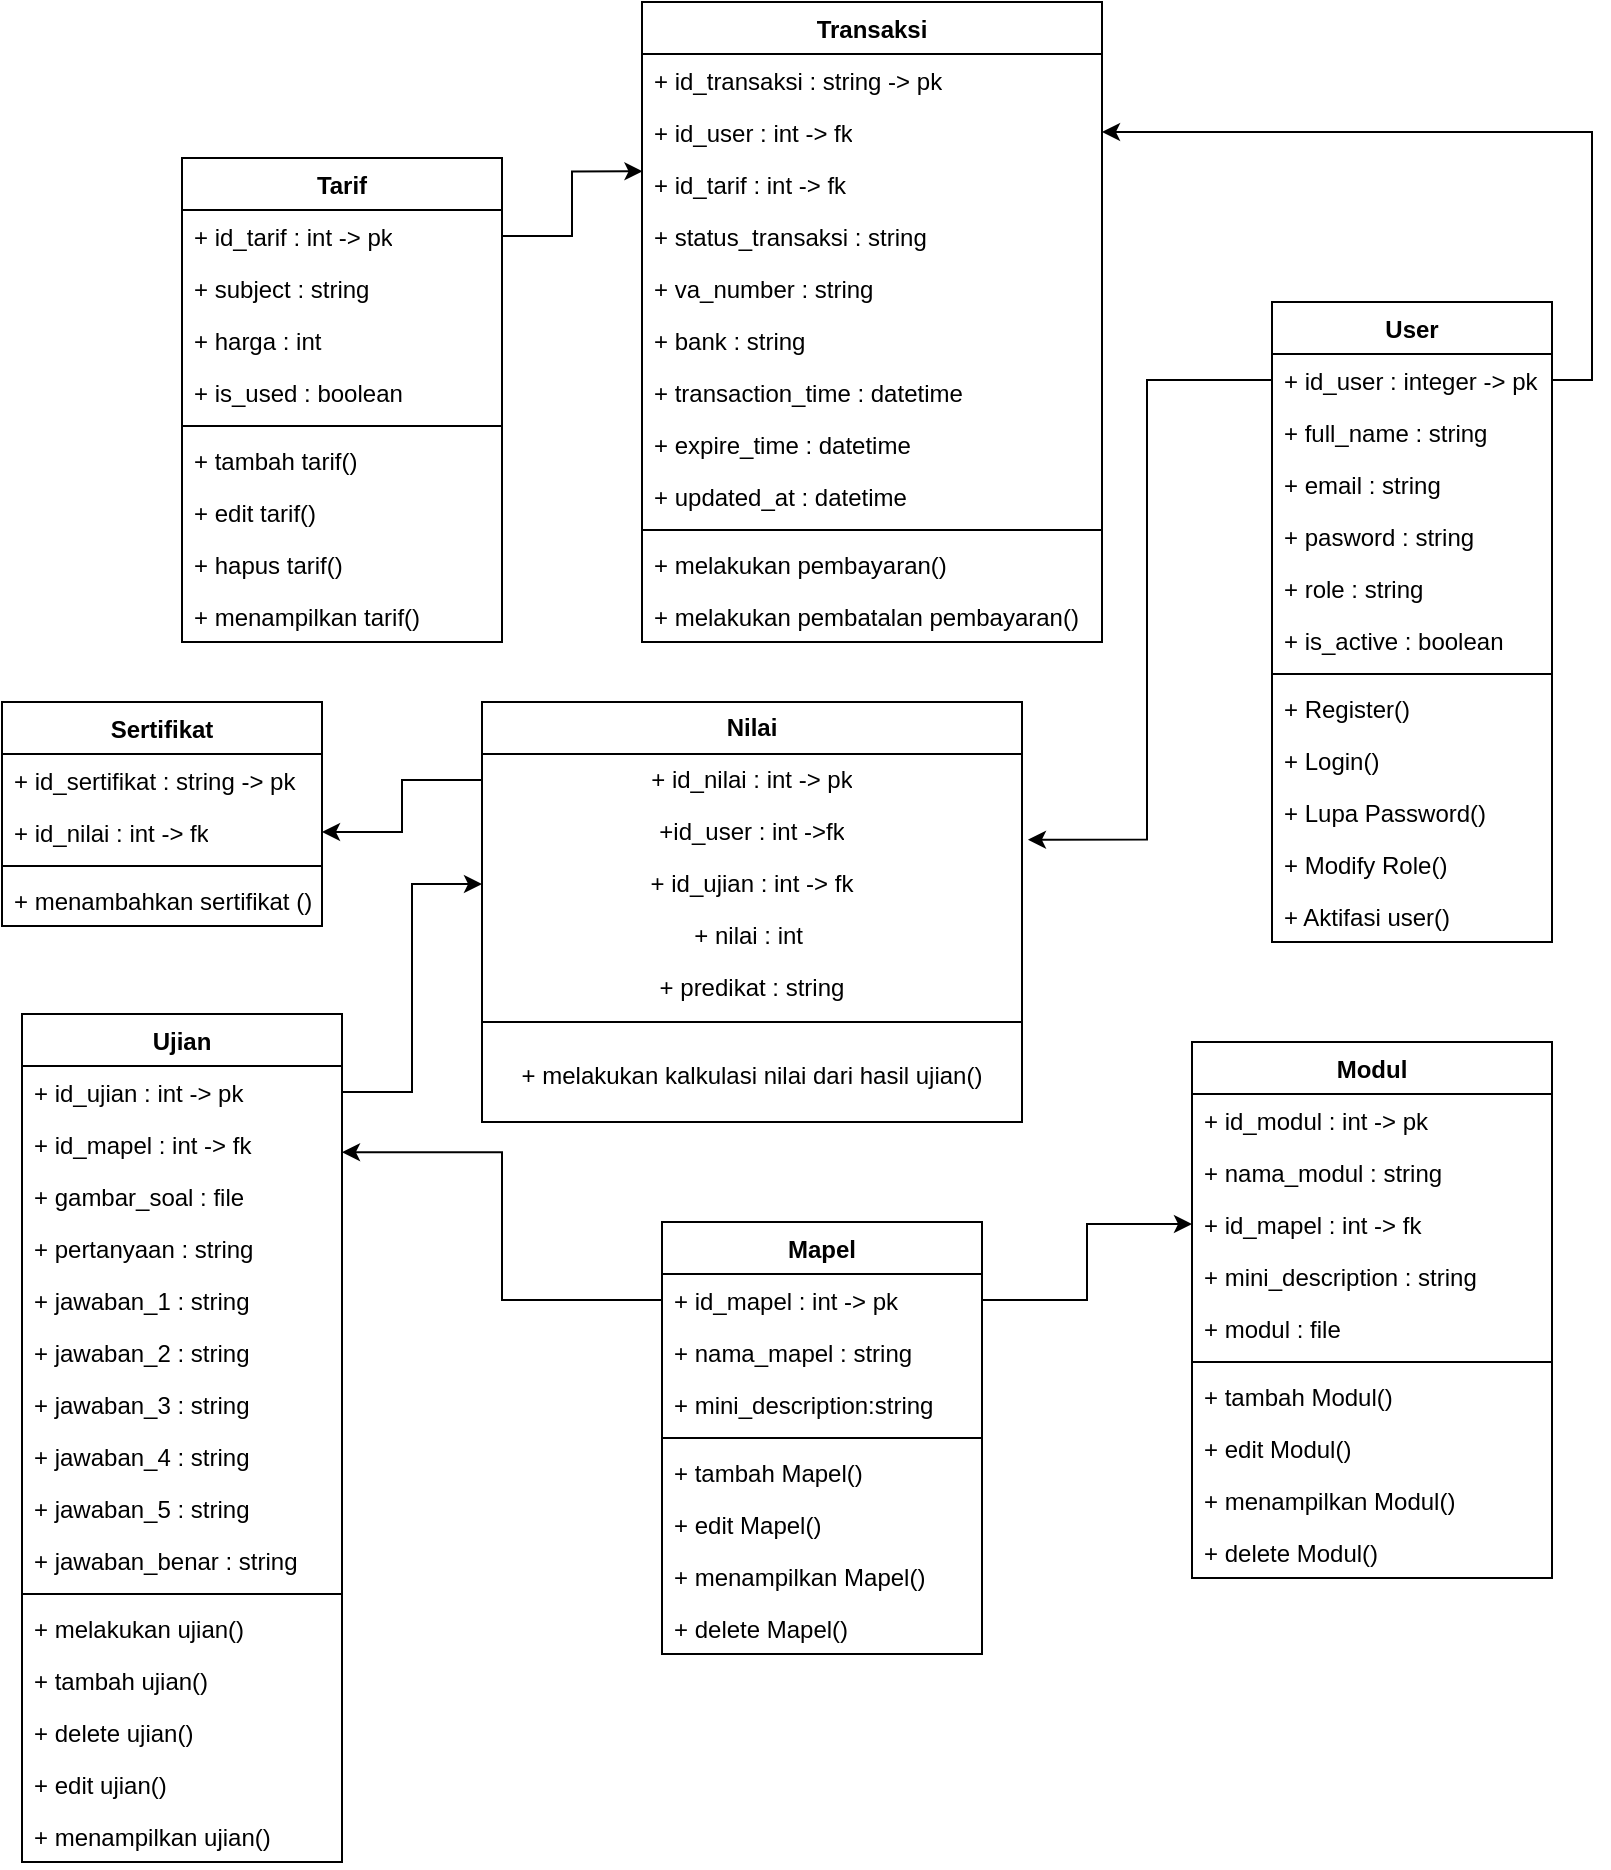 <mxfile version="24.2.5" type="device">
  <diagram name="Page-1" id="B4fe8eu-WXzVd2A35-ao">
    <mxGraphModel dx="1364" dy="843" grid="1" gridSize="10" guides="1" tooltips="1" connect="1" arrows="1" fold="1" page="1" pageScale="1" pageWidth="850" pageHeight="1100" math="0" shadow="0">
      <root>
        <mxCell id="0" />
        <mxCell id="1" parent="0" />
        <mxCell id="vKM1Qx6AVmLyCAvXreBE-1" value="User" style="swimlane;fontStyle=1;align=center;verticalAlign=top;childLayout=stackLayout;horizontal=1;startSize=26;horizontalStack=0;resizeParent=1;resizeParentMax=0;resizeLast=0;collapsible=1;marginBottom=0;whiteSpace=wrap;html=1;" parent="1" vertex="1">
          <mxGeometry x="660" y="210" width="140" height="320" as="geometry" />
        </mxCell>
        <mxCell id="vKM1Qx6AVmLyCAvXreBE-2" value="+ id_user : integer -&amp;gt; pk" style="text;strokeColor=none;fillColor=none;align=left;verticalAlign=top;spacingLeft=4;spacingRight=4;overflow=hidden;rotatable=0;points=[[0,0.5],[1,0.5]];portConstraint=eastwest;whiteSpace=wrap;html=1;" parent="vKM1Qx6AVmLyCAvXreBE-1" vertex="1">
          <mxGeometry y="26" width="140" height="26" as="geometry" />
        </mxCell>
        <mxCell id="vKM1Qx6AVmLyCAvXreBE-17" value="+ full_name : string" style="text;strokeColor=none;fillColor=none;align=left;verticalAlign=top;spacingLeft=4;spacingRight=4;overflow=hidden;rotatable=0;points=[[0,0.5],[1,0.5]];portConstraint=eastwest;whiteSpace=wrap;html=1;" parent="vKM1Qx6AVmLyCAvXreBE-1" vertex="1">
          <mxGeometry y="52" width="140" height="26" as="geometry" />
        </mxCell>
        <mxCell id="vKM1Qx6AVmLyCAvXreBE-5" value="+ email : string" style="text;strokeColor=none;fillColor=none;align=left;verticalAlign=top;spacingLeft=4;spacingRight=4;overflow=hidden;rotatable=0;points=[[0,0.5],[1,0.5]];portConstraint=eastwest;whiteSpace=wrap;html=1;" parent="vKM1Qx6AVmLyCAvXreBE-1" vertex="1">
          <mxGeometry y="78" width="140" height="26" as="geometry" />
        </mxCell>
        <mxCell id="vKM1Qx6AVmLyCAvXreBE-6" value="+ pasword : string" style="text;strokeColor=none;fillColor=none;align=left;verticalAlign=top;spacingLeft=4;spacingRight=4;overflow=hidden;rotatable=0;points=[[0,0.5],[1,0.5]];portConstraint=eastwest;whiteSpace=wrap;html=1;" parent="vKM1Qx6AVmLyCAvXreBE-1" vertex="1">
          <mxGeometry y="104" width="140" height="26" as="geometry" />
        </mxCell>
        <mxCell id="vKM1Qx6AVmLyCAvXreBE-7" value="+ role : string" style="text;strokeColor=none;fillColor=none;align=left;verticalAlign=top;spacingLeft=4;spacingRight=4;overflow=hidden;rotatable=0;points=[[0,0.5],[1,0.5]];portConstraint=eastwest;whiteSpace=wrap;html=1;" parent="vKM1Qx6AVmLyCAvXreBE-1" vertex="1">
          <mxGeometry y="130" width="140" height="26" as="geometry" />
        </mxCell>
        <mxCell id="vKM1Qx6AVmLyCAvXreBE-8" value="+ is_active : boolean" style="text;strokeColor=none;fillColor=none;align=left;verticalAlign=top;spacingLeft=4;spacingRight=4;overflow=hidden;rotatable=0;points=[[0,0.5],[1,0.5]];portConstraint=eastwest;whiteSpace=wrap;html=1;" parent="vKM1Qx6AVmLyCAvXreBE-1" vertex="1">
          <mxGeometry y="156" width="140" height="26" as="geometry" />
        </mxCell>
        <mxCell id="vKM1Qx6AVmLyCAvXreBE-3" value="" style="line;strokeWidth=1;fillColor=none;align=left;verticalAlign=middle;spacingTop=-1;spacingLeft=3;spacingRight=3;rotatable=0;labelPosition=right;points=[];portConstraint=eastwest;strokeColor=inherit;" parent="vKM1Qx6AVmLyCAvXreBE-1" vertex="1">
          <mxGeometry y="182" width="140" height="8" as="geometry" />
        </mxCell>
        <mxCell id="vKM1Qx6AVmLyCAvXreBE-4" value="+ Register()" style="text;strokeColor=none;fillColor=none;align=left;verticalAlign=top;spacingLeft=4;spacingRight=4;overflow=hidden;rotatable=0;points=[[0,0.5],[1,0.5]];portConstraint=eastwest;whiteSpace=wrap;html=1;" parent="vKM1Qx6AVmLyCAvXreBE-1" vertex="1">
          <mxGeometry y="190" width="140" height="26" as="geometry" />
        </mxCell>
        <mxCell id="vKM1Qx6AVmLyCAvXreBE-9" value="+ Login()" style="text;strokeColor=none;fillColor=none;align=left;verticalAlign=top;spacingLeft=4;spacingRight=4;overflow=hidden;rotatable=0;points=[[0,0.5],[1,0.5]];portConstraint=eastwest;whiteSpace=wrap;html=1;" parent="vKM1Qx6AVmLyCAvXreBE-1" vertex="1">
          <mxGeometry y="216" width="140" height="26" as="geometry" />
        </mxCell>
        <mxCell id="vKM1Qx6AVmLyCAvXreBE-10" value="+ Lupa Password()" style="text;strokeColor=none;fillColor=none;align=left;verticalAlign=top;spacingLeft=4;spacingRight=4;overflow=hidden;rotatable=0;points=[[0,0.5],[1,0.5]];portConstraint=eastwest;whiteSpace=wrap;html=1;" parent="vKM1Qx6AVmLyCAvXreBE-1" vertex="1">
          <mxGeometry y="242" width="140" height="26" as="geometry" />
        </mxCell>
        <mxCell id="vKM1Qx6AVmLyCAvXreBE-11" value="+ Modify Role()" style="text;strokeColor=none;fillColor=none;align=left;verticalAlign=top;spacingLeft=4;spacingRight=4;overflow=hidden;rotatable=0;points=[[0,0.5],[1,0.5]];portConstraint=eastwest;whiteSpace=wrap;html=1;" parent="vKM1Qx6AVmLyCAvXreBE-1" vertex="1">
          <mxGeometry y="268" width="140" height="26" as="geometry" />
        </mxCell>
        <mxCell id="vKM1Qx6AVmLyCAvXreBE-12" value="+ Aktifasi user()" style="text;strokeColor=none;fillColor=none;align=left;verticalAlign=top;spacingLeft=4;spacingRight=4;overflow=hidden;rotatable=0;points=[[0,0.5],[1,0.5]];portConstraint=eastwest;whiteSpace=wrap;html=1;" parent="vKM1Qx6AVmLyCAvXreBE-1" vertex="1">
          <mxGeometry y="294" width="140" height="26" as="geometry" />
        </mxCell>
        <mxCell id="vKM1Qx6AVmLyCAvXreBE-13" value="Transaksi" style="swimlane;fontStyle=1;align=center;verticalAlign=top;childLayout=stackLayout;horizontal=1;startSize=26;horizontalStack=0;resizeParent=1;resizeParentMax=0;resizeLast=0;collapsible=1;marginBottom=0;whiteSpace=wrap;html=1;" parent="1" vertex="1">
          <mxGeometry x="345" y="60" width="230" height="320" as="geometry" />
        </mxCell>
        <mxCell id="vKM1Qx6AVmLyCAvXreBE-14" value="+ id_transaksi : string -&amp;gt; pk" style="text;strokeColor=none;fillColor=none;align=left;verticalAlign=top;spacingLeft=4;spacingRight=4;overflow=hidden;rotatable=0;points=[[0,0.5],[1,0.5]];portConstraint=eastwest;whiteSpace=wrap;html=1;" parent="vKM1Qx6AVmLyCAvXreBE-13" vertex="1">
          <mxGeometry y="26" width="230" height="26" as="geometry" />
        </mxCell>
        <mxCell id="vKM1Qx6AVmLyCAvXreBE-18" value="+ id_user : int -&amp;gt; fk" style="text;strokeColor=none;fillColor=none;align=left;verticalAlign=top;spacingLeft=4;spacingRight=4;overflow=hidden;rotatable=0;points=[[0,0.5],[1,0.5]];portConstraint=eastwest;whiteSpace=wrap;html=1;" parent="vKM1Qx6AVmLyCAvXreBE-13" vertex="1">
          <mxGeometry y="52" width="230" height="26" as="geometry" />
        </mxCell>
        <mxCell id="vKM1Qx6AVmLyCAvXreBE-19" value="+ id_tarif : int -&amp;gt; fk" style="text;strokeColor=none;fillColor=none;align=left;verticalAlign=top;spacingLeft=4;spacingRight=4;overflow=hidden;rotatable=0;points=[[0,0.5],[1,0.5]];portConstraint=eastwest;whiteSpace=wrap;html=1;" parent="vKM1Qx6AVmLyCAvXreBE-13" vertex="1">
          <mxGeometry y="78" width="230" height="26" as="geometry" />
        </mxCell>
        <mxCell id="vKM1Qx6AVmLyCAvXreBE-20" value="+ status_transaksi : string" style="text;strokeColor=none;fillColor=none;align=left;verticalAlign=top;spacingLeft=4;spacingRight=4;overflow=hidden;rotatable=0;points=[[0,0.5],[1,0.5]];portConstraint=eastwest;whiteSpace=wrap;html=1;" parent="vKM1Qx6AVmLyCAvXreBE-13" vertex="1">
          <mxGeometry y="104" width="230" height="26" as="geometry" />
        </mxCell>
        <mxCell id="vKM1Qx6AVmLyCAvXreBE-21" value="+ va_number : string" style="text;strokeColor=none;fillColor=none;align=left;verticalAlign=top;spacingLeft=4;spacingRight=4;overflow=hidden;rotatable=0;points=[[0,0.5],[1,0.5]];portConstraint=eastwest;whiteSpace=wrap;html=1;" parent="vKM1Qx6AVmLyCAvXreBE-13" vertex="1">
          <mxGeometry y="130" width="230" height="26" as="geometry" />
        </mxCell>
        <mxCell id="vKM1Qx6AVmLyCAvXreBE-22" value="+ bank : string" style="text;strokeColor=none;fillColor=none;align=left;verticalAlign=top;spacingLeft=4;spacingRight=4;overflow=hidden;rotatable=0;points=[[0,0.5],[1,0.5]];portConstraint=eastwest;whiteSpace=wrap;html=1;" parent="vKM1Qx6AVmLyCAvXreBE-13" vertex="1">
          <mxGeometry y="156" width="230" height="26" as="geometry" />
        </mxCell>
        <mxCell id="vKM1Qx6AVmLyCAvXreBE-23" value="+ transaction_time : datetime" style="text;strokeColor=none;fillColor=none;align=left;verticalAlign=top;spacingLeft=4;spacingRight=4;overflow=hidden;rotatable=0;points=[[0,0.5],[1,0.5]];portConstraint=eastwest;whiteSpace=wrap;html=1;" parent="vKM1Qx6AVmLyCAvXreBE-13" vertex="1">
          <mxGeometry y="182" width="230" height="26" as="geometry" />
        </mxCell>
        <mxCell id="vKM1Qx6AVmLyCAvXreBE-25" value="+ expire_time : datetime" style="text;strokeColor=none;fillColor=none;align=left;verticalAlign=top;spacingLeft=4;spacingRight=4;overflow=hidden;rotatable=0;points=[[0,0.5],[1,0.5]];portConstraint=eastwest;whiteSpace=wrap;html=1;" parent="vKM1Qx6AVmLyCAvXreBE-13" vertex="1">
          <mxGeometry y="208" width="230" height="26" as="geometry" />
        </mxCell>
        <mxCell id="vKM1Qx6AVmLyCAvXreBE-26" value="+ updated_at : datetime" style="text;strokeColor=none;fillColor=none;align=left;verticalAlign=top;spacingLeft=4;spacingRight=4;overflow=hidden;rotatable=0;points=[[0,0.5],[1,0.5]];portConstraint=eastwest;whiteSpace=wrap;html=1;" parent="vKM1Qx6AVmLyCAvXreBE-13" vertex="1">
          <mxGeometry y="234" width="230" height="26" as="geometry" />
        </mxCell>
        <mxCell id="vKM1Qx6AVmLyCAvXreBE-15" value="" style="line;strokeWidth=1;fillColor=none;align=left;verticalAlign=middle;spacingTop=-1;spacingLeft=3;spacingRight=3;rotatable=0;labelPosition=right;points=[];portConstraint=eastwest;strokeColor=inherit;" parent="vKM1Qx6AVmLyCAvXreBE-13" vertex="1">
          <mxGeometry y="260" width="230" height="8" as="geometry" />
        </mxCell>
        <mxCell id="vKM1Qx6AVmLyCAvXreBE-16" value="+ melakukan pembayaran()" style="text;strokeColor=none;fillColor=none;align=left;verticalAlign=top;spacingLeft=4;spacingRight=4;overflow=hidden;rotatable=0;points=[[0,0.5],[1,0.5]];portConstraint=eastwest;whiteSpace=wrap;html=1;" parent="vKM1Qx6AVmLyCAvXreBE-13" vertex="1">
          <mxGeometry y="268" width="230" height="26" as="geometry" />
        </mxCell>
        <mxCell id="vKM1Qx6AVmLyCAvXreBE-27" value="+ melakukan pembatalan pembayaran()" style="text;strokeColor=none;fillColor=none;align=left;verticalAlign=top;spacingLeft=4;spacingRight=4;overflow=hidden;rotatable=0;points=[[0,0.5],[1,0.5]];portConstraint=eastwest;whiteSpace=wrap;html=1;" parent="vKM1Qx6AVmLyCAvXreBE-13" vertex="1">
          <mxGeometry y="294" width="230" height="26" as="geometry" />
        </mxCell>
        <mxCell id="vKM1Qx6AVmLyCAvXreBE-28" value="Mapel" style="swimlane;fontStyle=1;align=center;verticalAlign=top;childLayout=stackLayout;horizontal=1;startSize=26;horizontalStack=0;resizeParent=1;resizeParentMax=0;resizeLast=0;collapsible=1;marginBottom=0;whiteSpace=wrap;html=1;" parent="1" vertex="1">
          <mxGeometry x="355" y="670" width="160" height="216" as="geometry" />
        </mxCell>
        <mxCell id="vKM1Qx6AVmLyCAvXreBE-29" value="+ id_mapel : int -&amp;gt; pk" style="text;strokeColor=none;fillColor=none;align=left;verticalAlign=top;spacingLeft=4;spacingRight=4;overflow=hidden;rotatable=0;points=[[0,0.5],[1,0.5]];portConstraint=eastwest;whiteSpace=wrap;html=1;" parent="vKM1Qx6AVmLyCAvXreBE-28" vertex="1">
          <mxGeometry y="26" width="160" height="26" as="geometry" />
        </mxCell>
        <mxCell id="vKM1Qx6AVmLyCAvXreBE-32" value="+ nama_mapel : string" style="text;strokeColor=none;fillColor=none;align=left;verticalAlign=top;spacingLeft=4;spacingRight=4;overflow=hidden;rotatable=0;points=[[0,0.5],[1,0.5]];portConstraint=eastwest;whiteSpace=wrap;html=1;" parent="vKM1Qx6AVmLyCAvXreBE-28" vertex="1">
          <mxGeometry y="52" width="160" height="26" as="geometry" />
        </mxCell>
        <mxCell id="vKM1Qx6AVmLyCAvXreBE-33" value="+ mini_description:string" style="text;strokeColor=none;fillColor=none;align=left;verticalAlign=top;spacingLeft=4;spacingRight=4;overflow=hidden;rotatable=0;points=[[0,0.5],[1,0.5]];portConstraint=eastwest;whiteSpace=wrap;html=1;" parent="vKM1Qx6AVmLyCAvXreBE-28" vertex="1">
          <mxGeometry y="78" width="160" height="26" as="geometry" />
        </mxCell>
        <mxCell id="vKM1Qx6AVmLyCAvXreBE-30" value="" style="line;strokeWidth=1;fillColor=none;align=left;verticalAlign=middle;spacingTop=-1;spacingLeft=3;spacingRight=3;rotatable=0;labelPosition=right;points=[];portConstraint=eastwest;strokeColor=inherit;" parent="vKM1Qx6AVmLyCAvXreBE-28" vertex="1">
          <mxGeometry y="104" width="160" height="8" as="geometry" />
        </mxCell>
        <mxCell id="vKM1Qx6AVmLyCAvXreBE-31" value="+ tambah Mapel()" style="text;strokeColor=none;fillColor=none;align=left;verticalAlign=top;spacingLeft=4;spacingRight=4;overflow=hidden;rotatable=0;points=[[0,0.5],[1,0.5]];portConstraint=eastwest;whiteSpace=wrap;html=1;" parent="vKM1Qx6AVmLyCAvXreBE-28" vertex="1">
          <mxGeometry y="112" width="160" height="26" as="geometry" />
        </mxCell>
        <mxCell id="vKM1Qx6AVmLyCAvXreBE-34" value="+ edit Mapel()" style="text;strokeColor=none;fillColor=none;align=left;verticalAlign=top;spacingLeft=4;spacingRight=4;overflow=hidden;rotatable=0;points=[[0,0.5],[1,0.5]];portConstraint=eastwest;whiteSpace=wrap;html=1;" parent="vKM1Qx6AVmLyCAvXreBE-28" vertex="1">
          <mxGeometry y="138" width="160" height="26" as="geometry" />
        </mxCell>
        <mxCell id="vKM1Qx6AVmLyCAvXreBE-35" value="+ menampilkan Mapel()" style="text;strokeColor=none;fillColor=none;align=left;verticalAlign=top;spacingLeft=4;spacingRight=4;overflow=hidden;rotatable=0;points=[[0,0.5],[1,0.5]];portConstraint=eastwest;whiteSpace=wrap;html=1;" parent="vKM1Qx6AVmLyCAvXreBE-28" vertex="1">
          <mxGeometry y="164" width="160" height="26" as="geometry" />
        </mxCell>
        <mxCell id="vKM1Qx6AVmLyCAvXreBE-36" value="+ delete Mapel()" style="text;strokeColor=none;fillColor=none;align=left;verticalAlign=top;spacingLeft=4;spacingRight=4;overflow=hidden;rotatable=0;points=[[0,0.5],[1,0.5]];portConstraint=eastwest;whiteSpace=wrap;html=1;" parent="vKM1Qx6AVmLyCAvXreBE-28" vertex="1">
          <mxGeometry y="190" width="160" height="26" as="geometry" />
        </mxCell>
        <mxCell id="vKM1Qx6AVmLyCAvXreBE-37" value="Modul" style="swimlane;fontStyle=1;align=center;verticalAlign=top;childLayout=stackLayout;horizontal=1;startSize=26;horizontalStack=0;resizeParent=1;resizeParentMax=0;resizeLast=0;collapsible=1;marginBottom=0;whiteSpace=wrap;html=1;" parent="1" vertex="1">
          <mxGeometry x="620" y="580" width="180" height="268" as="geometry" />
        </mxCell>
        <mxCell id="vKM1Qx6AVmLyCAvXreBE-38" value="+ id_modul : int -&amp;gt; pk" style="text;strokeColor=none;fillColor=none;align=left;verticalAlign=top;spacingLeft=4;spacingRight=4;overflow=hidden;rotatable=0;points=[[0,0.5],[1,0.5]];portConstraint=eastwest;whiteSpace=wrap;html=1;" parent="vKM1Qx6AVmLyCAvXreBE-37" vertex="1">
          <mxGeometry y="26" width="180" height="26" as="geometry" />
        </mxCell>
        <mxCell id="vKM1Qx6AVmLyCAvXreBE-39" value="+ nama_modul : string" style="text;strokeColor=none;fillColor=none;align=left;verticalAlign=top;spacingLeft=4;spacingRight=4;overflow=hidden;rotatable=0;points=[[0,0.5],[1,0.5]];portConstraint=eastwest;whiteSpace=wrap;html=1;" parent="vKM1Qx6AVmLyCAvXreBE-37" vertex="1">
          <mxGeometry y="52" width="180" height="26" as="geometry" />
        </mxCell>
        <mxCell id="vKM1Qx6AVmLyCAvXreBE-40" value="+ id_mapel : int -&amp;gt; fk" style="text;strokeColor=none;fillColor=none;align=left;verticalAlign=top;spacingLeft=4;spacingRight=4;overflow=hidden;rotatable=0;points=[[0,0.5],[1,0.5]];portConstraint=eastwest;whiteSpace=wrap;html=1;" parent="vKM1Qx6AVmLyCAvXreBE-37" vertex="1">
          <mxGeometry y="78" width="180" height="26" as="geometry" />
        </mxCell>
        <mxCell id="vKM1Qx6AVmLyCAvXreBE-46" value="+ mini_description : string" style="text;strokeColor=none;fillColor=none;align=left;verticalAlign=top;spacingLeft=4;spacingRight=4;overflow=hidden;rotatable=0;points=[[0,0.5],[1,0.5]];portConstraint=eastwest;whiteSpace=wrap;html=1;" parent="vKM1Qx6AVmLyCAvXreBE-37" vertex="1">
          <mxGeometry y="104" width="180" height="26" as="geometry" />
        </mxCell>
        <mxCell id="vKM1Qx6AVmLyCAvXreBE-47" value="+ modul : file" style="text;strokeColor=none;fillColor=none;align=left;verticalAlign=top;spacingLeft=4;spacingRight=4;overflow=hidden;rotatable=0;points=[[0,0.5],[1,0.5]];portConstraint=eastwest;whiteSpace=wrap;html=1;" parent="vKM1Qx6AVmLyCAvXreBE-37" vertex="1">
          <mxGeometry y="130" width="180" height="26" as="geometry" />
        </mxCell>
        <mxCell id="vKM1Qx6AVmLyCAvXreBE-41" value="" style="line;strokeWidth=1;fillColor=none;align=left;verticalAlign=middle;spacingTop=-1;spacingLeft=3;spacingRight=3;rotatable=0;labelPosition=right;points=[];portConstraint=eastwest;strokeColor=inherit;" parent="vKM1Qx6AVmLyCAvXreBE-37" vertex="1">
          <mxGeometry y="156" width="180" height="8" as="geometry" />
        </mxCell>
        <mxCell id="vKM1Qx6AVmLyCAvXreBE-42" value="+ tambah Modul()" style="text;strokeColor=none;fillColor=none;align=left;verticalAlign=top;spacingLeft=4;spacingRight=4;overflow=hidden;rotatable=0;points=[[0,0.5],[1,0.5]];portConstraint=eastwest;whiteSpace=wrap;html=1;" parent="vKM1Qx6AVmLyCAvXreBE-37" vertex="1">
          <mxGeometry y="164" width="180" height="26" as="geometry" />
        </mxCell>
        <mxCell id="vKM1Qx6AVmLyCAvXreBE-43" value="+ edit Modul()" style="text;strokeColor=none;fillColor=none;align=left;verticalAlign=top;spacingLeft=4;spacingRight=4;overflow=hidden;rotatable=0;points=[[0,0.5],[1,0.5]];portConstraint=eastwest;whiteSpace=wrap;html=1;" parent="vKM1Qx6AVmLyCAvXreBE-37" vertex="1">
          <mxGeometry y="190" width="180" height="26" as="geometry" />
        </mxCell>
        <mxCell id="vKM1Qx6AVmLyCAvXreBE-44" value="+ menampilkan Modul()" style="text;strokeColor=none;fillColor=none;align=left;verticalAlign=top;spacingLeft=4;spacingRight=4;overflow=hidden;rotatable=0;points=[[0,0.5],[1,0.5]];portConstraint=eastwest;whiteSpace=wrap;html=1;" parent="vKM1Qx6AVmLyCAvXreBE-37" vertex="1">
          <mxGeometry y="216" width="180" height="26" as="geometry" />
        </mxCell>
        <mxCell id="vKM1Qx6AVmLyCAvXreBE-45" value="+ delete Modul()" style="text;strokeColor=none;fillColor=none;align=left;verticalAlign=top;spacingLeft=4;spacingRight=4;overflow=hidden;rotatable=0;points=[[0,0.5],[1,0.5]];portConstraint=eastwest;whiteSpace=wrap;html=1;" parent="vKM1Qx6AVmLyCAvXreBE-37" vertex="1">
          <mxGeometry y="242" width="180" height="26" as="geometry" />
        </mxCell>
        <mxCell id="vKM1Qx6AVmLyCAvXreBE-50" value="Tarif" style="swimlane;fontStyle=1;align=center;verticalAlign=top;childLayout=stackLayout;horizontal=1;startSize=26;horizontalStack=0;resizeParent=1;resizeParentMax=0;resizeLast=0;collapsible=1;marginBottom=0;whiteSpace=wrap;html=1;" parent="1" vertex="1">
          <mxGeometry x="115" y="138" width="160" height="242" as="geometry" />
        </mxCell>
        <mxCell id="vKM1Qx6AVmLyCAvXreBE-51" value="+ id_tarif : int -&amp;gt; pk" style="text;strokeColor=none;fillColor=none;align=left;verticalAlign=top;spacingLeft=4;spacingRight=4;overflow=hidden;rotatable=0;points=[[0,0.5],[1,0.5]];portConstraint=eastwest;whiteSpace=wrap;html=1;" parent="vKM1Qx6AVmLyCAvXreBE-50" vertex="1">
          <mxGeometry y="26" width="160" height="26" as="geometry" />
        </mxCell>
        <mxCell id="vKM1Qx6AVmLyCAvXreBE-54" value="+ subject : string" style="text;strokeColor=none;fillColor=none;align=left;verticalAlign=top;spacingLeft=4;spacingRight=4;overflow=hidden;rotatable=0;points=[[0,0.5],[1,0.5]];portConstraint=eastwest;whiteSpace=wrap;html=1;" parent="vKM1Qx6AVmLyCAvXreBE-50" vertex="1">
          <mxGeometry y="52" width="160" height="26" as="geometry" />
        </mxCell>
        <mxCell id="vKM1Qx6AVmLyCAvXreBE-55" value="+ harga : int" style="text;strokeColor=none;fillColor=none;align=left;verticalAlign=top;spacingLeft=4;spacingRight=4;overflow=hidden;rotatable=0;points=[[0,0.5],[1,0.5]];portConstraint=eastwest;whiteSpace=wrap;html=1;" parent="vKM1Qx6AVmLyCAvXreBE-50" vertex="1">
          <mxGeometry y="78" width="160" height="26" as="geometry" />
        </mxCell>
        <mxCell id="vKM1Qx6AVmLyCAvXreBE-56" value="+ is_used : boolean" style="text;strokeColor=none;fillColor=none;align=left;verticalAlign=top;spacingLeft=4;spacingRight=4;overflow=hidden;rotatable=0;points=[[0,0.5],[1,0.5]];portConstraint=eastwest;whiteSpace=wrap;html=1;" parent="vKM1Qx6AVmLyCAvXreBE-50" vertex="1">
          <mxGeometry y="104" width="160" height="26" as="geometry" />
        </mxCell>
        <mxCell id="vKM1Qx6AVmLyCAvXreBE-52" value="" style="line;strokeWidth=1;fillColor=none;align=left;verticalAlign=middle;spacingTop=-1;spacingLeft=3;spacingRight=3;rotatable=0;labelPosition=right;points=[];portConstraint=eastwest;strokeColor=inherit;" parent="vKM1Qx6AVmLyCAvXreBE-50" vertex="1">
          <mxGeometry y="130" width="160" height="8" as="geometry" />
        </mxCell>
        <mxCell id="vKM1Qx6AVmLyCAvXreBE-53" value="+ tambah tarif()" style="text;strokeColor=none;fillColor=none;align=left;verticalAlign=top;spacingLeft=4;spacingRight=4;overflow=hidden;rotatable=0;points=[[0,0.5],[1,0.5]];portConstraint=eastwest;whiteSpace=wrap;html=1;" parent="vKM1Qx6AVmLyCAvXreBE-50" vertex="1">
          <mxGeometry y="138" width="160" height="26" as="geometry" />
        </mxCell>
        <mxCell id="vKM1Qx6AVmLyCAvXreBE-57" value="+ edit tarif()" style="text;strokeColor=none;fillColor=none;align=left;verticalAlign=top;spacingLeft=4;spacingRight=4;overflow=hidden;rotatable=0;points=[[0,0.5],[1,0.5]];portConstraint=eastwest;whiteSpace=wrap;html=1;" parent="vKM1Qx6AVmLyCAvXreBE-50" vertex="1">
          <mxGeometry y="164" width="160" height="26" as="geometry" />
        </mxCell>
        <mxCell id="vKM1Qx6AVmLyCAvXreBE-58" value="+ hapus tarif()" style="text;strokeColor=none;fillColor=none;align=left;verticalAlign=top;spacingLeft=4;spacingRight=4;overflow=hidden;rotatable=0;points=[[0,0.5],[1,0.5]];portConstraint=eastwest;whiteSpace=wrap;html=1;" parent="vKM1Qx6AVmLyCAvXreBE-50" vertex="1">
          <mxGeometry y="190" width="160" height="26" as="geometry" />
        </mxCell>
        <mxCell id="vKM1Qx6AVmLyCAvXreBE-59" value="+ menampilkan tarif()" style="text;strokeColor=none;fillColor=none;align=left;verticalAlign=top;spacingLeft=4;spacingRight=4;overflow=hidden;rotatable=0;points=[[0,0.5],[1,0.5]];portConstraint=eastwest;whiteSpace=wrap;html=1;" parent="vKM1Qx6AVmLyCAvXreBE-50" vertex="1">
          <mxGeometry y="216" width="160" height="26" as="geometry" />
        </mxCell>
        <mxCell id="vKM1Qx6AVmLyCAvXreBE-60" style="edgeStyle=orthogonalEdgeStyle;rounded=0;orthogonalLoop=1;jettySize=auto;html=1;exitX=1;exitY=0.5;exitDx=0;exitDy=0;entryX=0.001;entryY=0.256;entryDx=0;entryDy=0;entryPerimeter=0;" parent="1" source="vKM1Qx6AVmLyCAvXreBE-51" target="vKM1Qx6AVmLyCAvXreBE-19" edge="1">
          <mxGeometry relative="1" as="geometry" />
        </mxCell>
        <mxCell id="vKM1Qx6AVmLyCAvXreBE-61" style="edgeStyle=orthogonalEdgeStyle;rounded=0;orthogonalLoop=1;jettySize=auto;html=1;exitX=1;exitY=0.5;exitDx=0;exitDy=0;" parent="1" source="vKM1Qx6AVmLyCAvXreBE-29" target="vKM1Qx6AVmLyCAvXreBE-40" edge="1">
          <mxGeometry relative="1" as="geometry" />
        </mxCell>
        <mxCell id="vKM1Qx6AVmLyCAvXreBE-62" value="Nilai" style="swimlane;fontStyle=1;align=center;verticalAlign=middle;childLayout=stackLayout;horizontal=1;startSize=26;horizontalStack=0;resizeParent=1;resizeParentMax=0;resizeLast=0;collapsible=1;marginBottom=0;whiteSpace=wrap;html=1;" parent="1" vertex="1">
          <mxGeometry x="265" y="410" width="270" height="210" as="geometry" />
        </mxCell>
        <mxCell id="vKM1Qx6AVmLyCAvXreBE-63" value="+ id_nilai : int -&amp;gt; pk" style="text;strokeColor=none;fillColor=none;align=center;verticalAlign=middle;spacingLeft=4;spacingRight=4;overflow=hidden;rotatable=0;points=[[0,0.5],[1,0.5]];portConstraint=eastwest;whiteSpace=wrap;html=1;" parent="vKM1Qx6AVmLyCAvXreBE-62" vertex="1">
          <mxGeometry y="26" width="270" height="26" as="geometry" />
        </mxCell>
        <mxCell id="vKM1Qx6AVmLyCAvXreBE-82" value="+id_user : int -&amp;gt;fk" style="text;strokeColor=none;fillColor=none;align=center;verticalAlign=middle;spacingLeft=4;spacingRight=4;overflow=hidden;rotatable=0;points=[[0,0.5],[1,0.5]];portConstraint=eastwest;whiteSpace=wrap;html=1;" parent="vKM1Qx6AVmLyCAvXreBE-62" vertex="1">
          <mxGeometry y="52" width="270" height="26" as="geometry" />
        </mxCell>
        <mxCell id="vKM1Qx6AVmLyCAvXreBE-83" value="+ id_ujian : int -&amp;gt; fk" style="text;strokeColor=none;fillColor=none;align=center;verticalAlign=middle;spacingLeft=4;spacingRight=4;overflow=hidden;rotatable=0;points=[[0,0.5],[1,0.5]];portConstraint=eastwest;whiteSpace=wrap;html=1;" parent="vKM1Qx6AVmLyCAvXreBE-62" vertex="1">
          <mxGeometry y="78" width="270" height="26" as="geometry" />
        </mxCell>
        <mxCell id="vKM1Qx6AVmLyCAvXreBE-89" value="+ nilai : int&amp;nbsp;" style="text;strokeColor=none;fillColor=none;align=center;verticalAlign=middle;spacingLeft=4;spacingRight=4;overflow=hidden;rotatable=0;points=[[0,0.5],[1,0.5]];portConstraint=eastwest;whiteSpace=wrap;html=1;" parent="vKM1Qx6AVmLyCAvXreBE-62" vertex="1">
          <mxGeometry y="104" width="270" height="26" as="geometry" />
        </mxCell>
        <mxCell id="vKM1Qx6AVmLyCAvXreBE-91" value="+ predikat : string" style="text;strokeColor=none;fillColor=none;align=center;verticalAlign=middle;spacingLeft=4;spacingRight=4;overflow=hidden;rotatable=0;points=[[0,0.5],[1,0.5]];portConstraint=eastwest;whiteSpace=wrap;html=1;" parent="vKM1Qx6AVmLyCAvXreBE-62" vertex="1">
          <mxGeometry y="130" width="270" height="26" as="geometry" />
        </mxCell>
        <mxCell id="vKM1Qx6AVmLyCAvXreBE-64" value="" style="line;strokeWidth=1;fillColor=none;align=left;verticalAlign=middle;spacingTop=-1;spacingLeft=3;spacingRight=3;rotatable=0;labelPosition=right;points=[];portConstraint=eastwest;strokeColor=inherit;" parent="vKM1Qx6AVmLyCAvXreBE-62" vertex="1">
          <mxGeometry y="156" width="270" height="8" as="geometry" />
        </mxCell>
        <mxCell id="vKM1Qx6AVmLyCAvXreBE-65" value="+ melakukan kalkulasi nilai dari hasil ujian()" style="text;strokeColor=none;fillColor=none;align=center;verticalAlign=middle;spacingLeft=4;spacingRight=4;overflow=hidden;rotatable=0;points=[[0,0.5],[1,0.5]];portConstraint=eastwest;whiteSpace=wrap;html=1;" parent="vKM1Qx6AVmLyCAvXreBE-62" vertex="1">
          <mxGeometry y="164" width="270" height="46" as="geometry" />
        </mxCell>
        <mxCell id="vKM1Qx6AVmLyCAvXreBE-66" value="Ujian" style="swimlane;fontStyle=1;align=center;verticalAlign=top;childLayout=stackLayout;horizontal=1;startSize=26;horizontalStack=0;resizeParent=1;resizeParentMax=0;resizeLast=0;collapsible=1;marginBottom=0;whiteSpace=wrap;html=1;" parent="1" vertex="1">
          <mxGeometry x="35" y="566" width="160" height="424" as="geometry" />
        </mxCell>
        <mxCell id="vKM1Qx6AVmLyCAvXreBE-67" value="+ id_ujian : int -&amp;gt; pk" style="text;strokeColor=none;fillColor=none;align=left;verticalAlign=top;spacingLeft=4;spacingRight=4;overflow=hidden;rotatable=0;points=[[0,0.5],[1,0.5]];portConstraint=eastwest;whiteSpace=wrap;html=1;" parent="vKM1Qx6AVmLyCAvXreBE-66" vertex="1">
          <mxGeometry y="26" width="160" height="26" as="geometry" />
        </mxCell>
        <mxCell id="vKM1Qx6AVmLyCAvXreBE-70" value="+ id_mapel : int -&amp;gt; fk" style="text;strokeColor=none;fillColor=none;align=left;verticalAlign=top;spacingLeft=4;spacingRight=4;overflow=hidden;rotatable=0;points=[[0,0.5],[1,0.5]];portConstraint=eastwest;whiteSpace=wrap;html=1;" parent="vKM1Qx6AVmLyCAvXreBE-66" vertex="1">
          <mxGeometry y="52" width="160" height="26" as="geometry" />
        </mxCell>
        <mxCell id="vKM1Qx6AVmLyCAvXreBE-86" value="+ gambar_soal : file" style="text;strokeColor=none;fillColor=none;align=left;verticalAlign=top;spacingLeft=4;spacingRight=4;overflow=hidden;rotatable=0;points=[[0,0.5],[1,0.5]];portConstraint=eastwest;whiteSpace=wrap;html=1;" parent="vKM1Qx6AVmLyCAvXreBE-66" vertex="1">
          <mxGeometry y="78" width="160" height="26" as="geometry" />
        </mxCell>
        <mxCell id="vKM1Qx6AVmLyCAvXreBE-71" value="+ pertanyaan : string" style="text;strokeColor=none;fillColor=none;align=left;verticalAlign=top;spacingLeft=4;spacingRight=4;overflow=hidden;rotatable=0;points=[[0,0.5],[1,0.5]];portConstraint=eastwest;whiteSpace=wrap;html=1;" parent="vKM1Qx6AVmLyCAvXreBE-66" vertex="1">
          <mxGeometry y="104" width="160" height="26" as="geometry" />
        </mxCell>
        <mxCell id="vKM1Qx6AVmLyCAvXreBE-72" value="+ jawaban_1 : string" style="text;strokeColor=none;fillColor=none;align=left;verticalAlign=top;spacingLeft=4;spacingRight=4;overflow=hidden;rotatable=0;points=[[0,0.5],[1,0.5]];portConstraint=eastwest;whiteSpace=wrap;html=1;" parent="vKM1Qx6AVmLyCAvXreBE-66" vertex="1">
          <mxGeometry y="130" width="160" height="26" as="geometry" />
        </mxCell>
        <mxCell id="vKM1Qx6AVmLyCAvXreBE-73" value="+ jawaban_2 : string" style="text;strokeColor=none;fillColor=none;align=left;verticalAlign=top;spacingLeft=4;spacingRight=4;overflow=hidden;rotatable=0;points=[[0,0.5],[1,0.5]];portConstraint=eastwest;whiteSpace=wrap;html=1;" parent="vKM1Qx6AVmLyCAvXreBE-66" vertex="1">
          <mxGeometry y="156" width="160" height="26" as="geometry" />
        </mxCell>
        <mxCell id="vKM1Qx6AVmLyCAvXreBE-74" value="+ jawaban_3 : string" style="text;strokeColor=none;fillColor=none;align=left;verticalAlign=top;spacingLeft=4;spacingRight=4;overflow=hidden;rotatable=0;points=[[0,0.5],[1,0.5]];portConstraint=eastwest;whiteSpace=wrap;html=1;" parent="vKM1Qx6AVmLyCAvXreBE-66" vertex="1">
          <mxGeometry y="182" width="160" height="26" as="geometry" />
        </mxCell>
        <mxCell id="vKM1Qx6AVmLyCAvXreBE-75" value="+ jawaban_4 : string" style="text;strokeColor=none;fillColor=none;align=left;verticalAlign=top;spacingLeft=4;spacingRight=4;overflow=hidden;rotatable=0;points=[[0,0.5],[1,0.5]];portConstraint=eastwest;whiteSpace=wrap;html=1;" parent="vKM1Qx6AVmLyCAvXreBE-66" vertex="1">
          <mxGeometry y="208" width="160" height="26" as="geometry" />
        </mxCell>
        <mxCell id="vKM1Qx6AVmLyCAvXreBE-76" value="+ jawaban_5 : string&amp;nbsp;" style="text;strokeColor=none;fillColor=none;align=left;verticalAlign=top;spacingLeft=4;spacingRight=4;overflow=hidden;rotatable=0;points=[[0,0.5],[1,0.5]];portConstraint=eastwest;whiteSpace=wrap;html=1;" parent="vKM1Qx6AVmLyCAvXreBE-66" vertex="1">
          <mxGeometry y="234" width="160" height="26" as="geometry" />
        </mxCell>
        <mxCell id="vKM1Qx6AVmLyCAvXreBE-77" value="+ jawaban_benar : string&amp;nbsp;" style="text;strokeColor=none;fillColor=none;align=left;verticalAlign=top;spacingLeft=4;spacingRight=4;overflow=hidden;rotatable=0;points=[[0,0.5],[1,0.5]];portConstraint=eastwest;whiteSpace=wrap;html=1;" parent="vKM1Qx6AVmLyCAvXreBE-66" vertex="1">
          <mxGeometry y="260" width="160" height="26" as="geometry" />
        </mxCell>
        <mxCell id="vKM1Qx6AVmLyCAvXreBE-68" value="" style="line;strokeWidth=1;fillColor=none;align=left;verticalAlign=middle;spacingTop=-1;spacingLeft=3;spacingRight=3;rotatable=0;labelPosition=right;points=[];portConstraint=eastwest;strokeColor=inherit;" parent="vKM1Qx6AVmLyCAvXreBE-66" vertex="1">
          <mxGeometry y="286" width="160" height="8" as="geometry" />
        </mxCell>
        <mxCell id="vKM1Qx6AVmLyCAvXreBE-69" value="+ melakukan ujian()" style="text;strokeColor=none;fillColor=none;align=left;verticalAlign=top;spacingLeft=4;spacingRight=4;overflow=hidden;rotatable=0;points=[[0,0.5],[1,0.5]];portConstraint=eastwest;whiteSpace=wrap;html=1;" parent="vKM1Qx6AVmLyCAvXreBE-66" vertex="1">
          <mxGeometry y="294" width="160" height="26" as="geometry" />
        </mxCell>
        <mxCell id="vKM1Qx6AVmLyCAvXreBE-78" value="+ tambah ujian()" style="text;strokeColor=none;fillColor=none;align=left;verticalAlign=top;spacingLeft=4;spacingRight=4;overflow=hidden;rotatable=0;points=[[0,0.5],[1,0.5]];portConstraint=eastwest;whiteSpace=wrap;html=1;" parent="vKM1Qx6AVmLyCAvXreBE-66" vertex="1">
          <mxGeometry y="320" width="160" height="26" as="geometry" />
        </mxCell>
        <mxCell id="vKM1Qx6AVmLyCAvXreBE-79" value="+ delete ujian()" style="text;strokeColor=none;fillColor=none;align=left;verticalAlign=top;spacingLeft=4;spacingRight=4;overflow=hidden;rotatable=0;points=[[0,0.5],[1,0.5]];portConstraint=eastwest;whiteSpace=wrap;html=1;" parent="vKM1Qx6AVmLyCAvXreBE-66" vertex="1">
          <mxGeometry y="346" width="160" height="26" as="geometry" />
        </mxCell>
        <mxCell id="vKM1Qx6AVmLyCAvXreBE-80" value="+ edit ujian()" style="text;strokeColor=none;fillColor=none;align=left;verticalAlign=top;spacingLeft=4;spacingRight=4;overflow=hidden;rotatable=0;points=[[0,0.5],[1,0.5]];portConstraint=eastwest;whiteSpace=wrap;html=1;" parent="vKM1Qx6AVmLyCAvXreBE-66" vertex="1">
          <mxGeometry y="372" width="160" height="26" as="geometry" />
        </mxCell>
        <mxCell id="vKM1Qx6AVmLyCAvXreBE-81" value="+ menampilkan ujian()" style="text;strokeColor=none;fillColor=none;align=left;verticalAlign=top;spacingLeft=4;spacingRight=4;overflow=hidden;rotatable=0;points=[[0,0.5],[1,0.5]];portConstraint=eastwest;whiteSpace=wrap;html=1;" parent="vKM1Qx6AVmLyCAvXreBE-66" vertex="1">
          <mxGeometry y="398" width="160" height="26" as="geometry" />
        </mxCell>
        <mxCell id="vKM1Qx6AVmLyCAvXreBE-88" style="edgeStyle=orthogonalEdgeStyle;rounded=0;orthogonalLoop=1;jettySize=auto;html=1;exitX=1;exitY=0.5;exitDx=0;exitDy=0;" parent="1" source="vKM1Qx6AVmLyCAvXreBE-67" target="vKM1Qx6AVmLyCAvXreBE-83" edge="1">
          <mxGeometry relative="1" as="geometry" />
        </mxCell>
        <mxCell id="vKM1Qx6AVmLyCAvXreBE-93" style="edgeStyle=orthogonalEdgeStyle;rounded=0;orthogonalLoop=1;jettySize=auto;html=1;exitX=1;exitY=0.5;exitDx=0;exitDy=0;" parent="1" source="vKM1Qx6AVmLyCAvXreBE-2" target="vKM1Qx6AVmLyCAvXreBE-18" edge="1">
          <mxGeometry relative="1" as="geometry" />
        </mxCell>
        <mxCell id="vKM1Qx6AVmLyCAvXreBE-94" style="edgeStyle=orthogonalEdgeStyle;rounded=0;orthogonalLoop=1;jettySize=auto;html=1;exitX=0;exitY=0.5;exitDx=0;exitDy=0;entryX=1.011;entryY=0.648;entryDx=0;entryDy=0;entryPerimeter=0;" parent="1" source="vKM1Qx6AVmLyCAvXreBE-2" target="vKM1Qx6AVmLyCAvXreBE-82" edge="1">
          <mxGeometry relative="1" as="geometry" />
        </mxCell>
        <mxCell id="vKM1Qx6AVmLyCAvXreBE-95" style="edgeStyle=orthogonalEdgeStyle;rounded=0;orthogonalLoop=1;jettySize=auto;html=1;exitX=0;exitY=0.5;exitDx=0;exitDy=0;entryX=1;entryY=0.657;entryDx=0;entryDy=0;entryPerimeter=0;" parent="1" source="vKM1Qx6AVmLyCAvXreBE-29" target="vKM1Qx6AVmLyCAvXreBE-70" edge="1">
          <mxGeometry relative="1" as="geometry" />
        </mxCell>
        <mxCell id="vKM1Qx6AVmLyCAvXreBE-96" value="Sertifikat" style="swimlane;fontStyle=1;align=center;verticalAlign=top;childLayout=stackLayout;horizontal=1;startSize=26;horizontalStack=0;resizeParent=1;resizeParentMax=0;resizeLast=0;collapsible=1;marginBottom=0;whiteSpace=wrap;html=1;" parent="1" vertex="1">
          <mxGeometry x="25" y="410" width="160" height="112" as="geometry" />
        </mxCell>
        <mxCell id="vKM1Qx6AVmLyCAvXreBE-97" value="+ id_sertifikat : string -&amp;gt; pk" style="text;strokeColor=none;fillColor=none;align=left;verticalAlign=top;spacingLeft=4;spacingRight=4;overflow=hidden;rotatable=0;points=[[0,0.5],[1,0.5]];portConstraint=eastwest;whiteSpace=wrap;html=1;" parent="vKM1Qx6AVmLyCAvXreBE-96" vertex="1">
          <mxGeometry y="26" width="160" height="26" as="geometry" />
        </mxCell>
        <mxCell id="vKM1Qx6AVmLyCAvXreBE-100" value="+ id_nilai : int -&amp;gt; fk" style="text;strokeColor=none;fillColor=none;align=left;verticalAlign=top;spacingLeft=4;spacingRight=4;overflow=hidden;rotatable=0;points=[[0,0.5],[1,0.5]];portConstraint=eastwest;whiteSpace=wrap;html=1;" parent="vKM1Qx6AVmLyCAvXreBE-96" vertex="1">
          <mxGeometry y="52" width="160" height="26" as="geometry" />
        </mxCell>
        <mxCell id="vKM1Qx6AVmLyCAvXreBE-98" value="" style="line;strokeWidth=1;fillColor=none;align=left;verticalAlign=middle;spacingTop=-1;spacingLeft=3;spacingRight=3;rotatable=0;labelPosition=right;points=[];portConstraint=eastwest;strokeColor=inherit;" parent="vKM1Qx6AVmLyCAvXreBE-96" vertex="1">
          <mxGeometry y="78" width="160" height="8" as="geometry" />
        </mxCell>
        <mxCell id="vKM1Qx6AVmLyCAvXreBE-99" value="+ menambahkan sertifikat ()" style="text;strokeColor=none;fillColor=none;align=left;verticalAlign=top;spacingLeft=4;spacingRight=4;overflow=hidden;rotatable=0;points=[[0,0.5],[1,0.5]];portConstraint=eastwest;whiteSpace=wrap;html=1;" parent="vKM1Qx6AVmLyCAvXreBE-96" vertex="1">
          <mxGeometry y="86" width="160" height="26" as="geometry" />
        </mxCell>
        <mxCell id="vKM1Qx6AVmLyCAvXreBE-102" style="edgeStyle=orthogonalEdgeStyle;rounded=0;orthogonalLoop=1;jettySize=auto;html=1;exitX=0;exitY=0.5;exitDx=0;exitDy=0;entryX=1;entryY=0.5;entryDx=0;entryDy=0;" parent="1" source="vKM1Qx6AVmLyCAvXreBE-63" target="vKM1Qx6AVmLyCAvXreBE-100" edge="1">
          <mxGeometry relative="1" as="geometry" />
        </mxCell>
      </root>
    </mxGraphModel>
  </diagram>
</mxfile>
